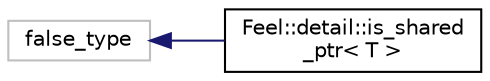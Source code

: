 digraph "Graphical Class Hierarchy"
{
 // LATEX_PDF_SIZE
  edge [fontname="Helvetica",fontsize="10",labelfontname="Helvetica",labelfontsize="10"];
  node [fontname="Helvetica",fontsize="10",shape=record];
  rankdir="LR";
  Node1111 [label="false_type",height=0.2,width=0.4,color="grey75", fillcolor="white", style="filled",tooltip=" "];
  Node1111 -> Node0 [dir="back",color="midnightblue",fontsize="10",style="solid",fontname="Helvetica"];
  Node0 [label="Feel::detail::is_shared\l_ptr\< T \>",height=0.2,width=0.4,color="black", fillcolor="white", style="filled",URL="$structFeel_1_1detail_1_1is__shared__ptr.html",tooltip=" "];
}
